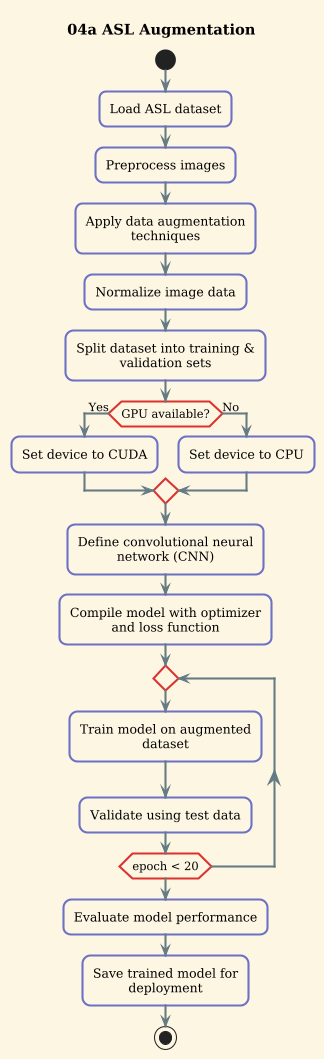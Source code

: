 @startuml 04a_activity
title 04a ASL Augmentation
!theme sunlust
start

:Load ASL dataset;
:Preprocess images;
:Apply data augmentation techniques;
:Normalize image data;
:Split dataset into training & validation sets;

if (GPU available?) then (Yes)
  :Set device to CUDA;
else (No)
  :Set device to CPU;
endif

:Define convolutional neural network (CNN);
:Compile model with optimizer and loss function;

repeat
  :Train model on augmented dataset;
  :Validate using test data;
 
repeat while (epoch < 20);

:Evaluate model performance;
:Save trained model for deployment;
stop
@enduml
